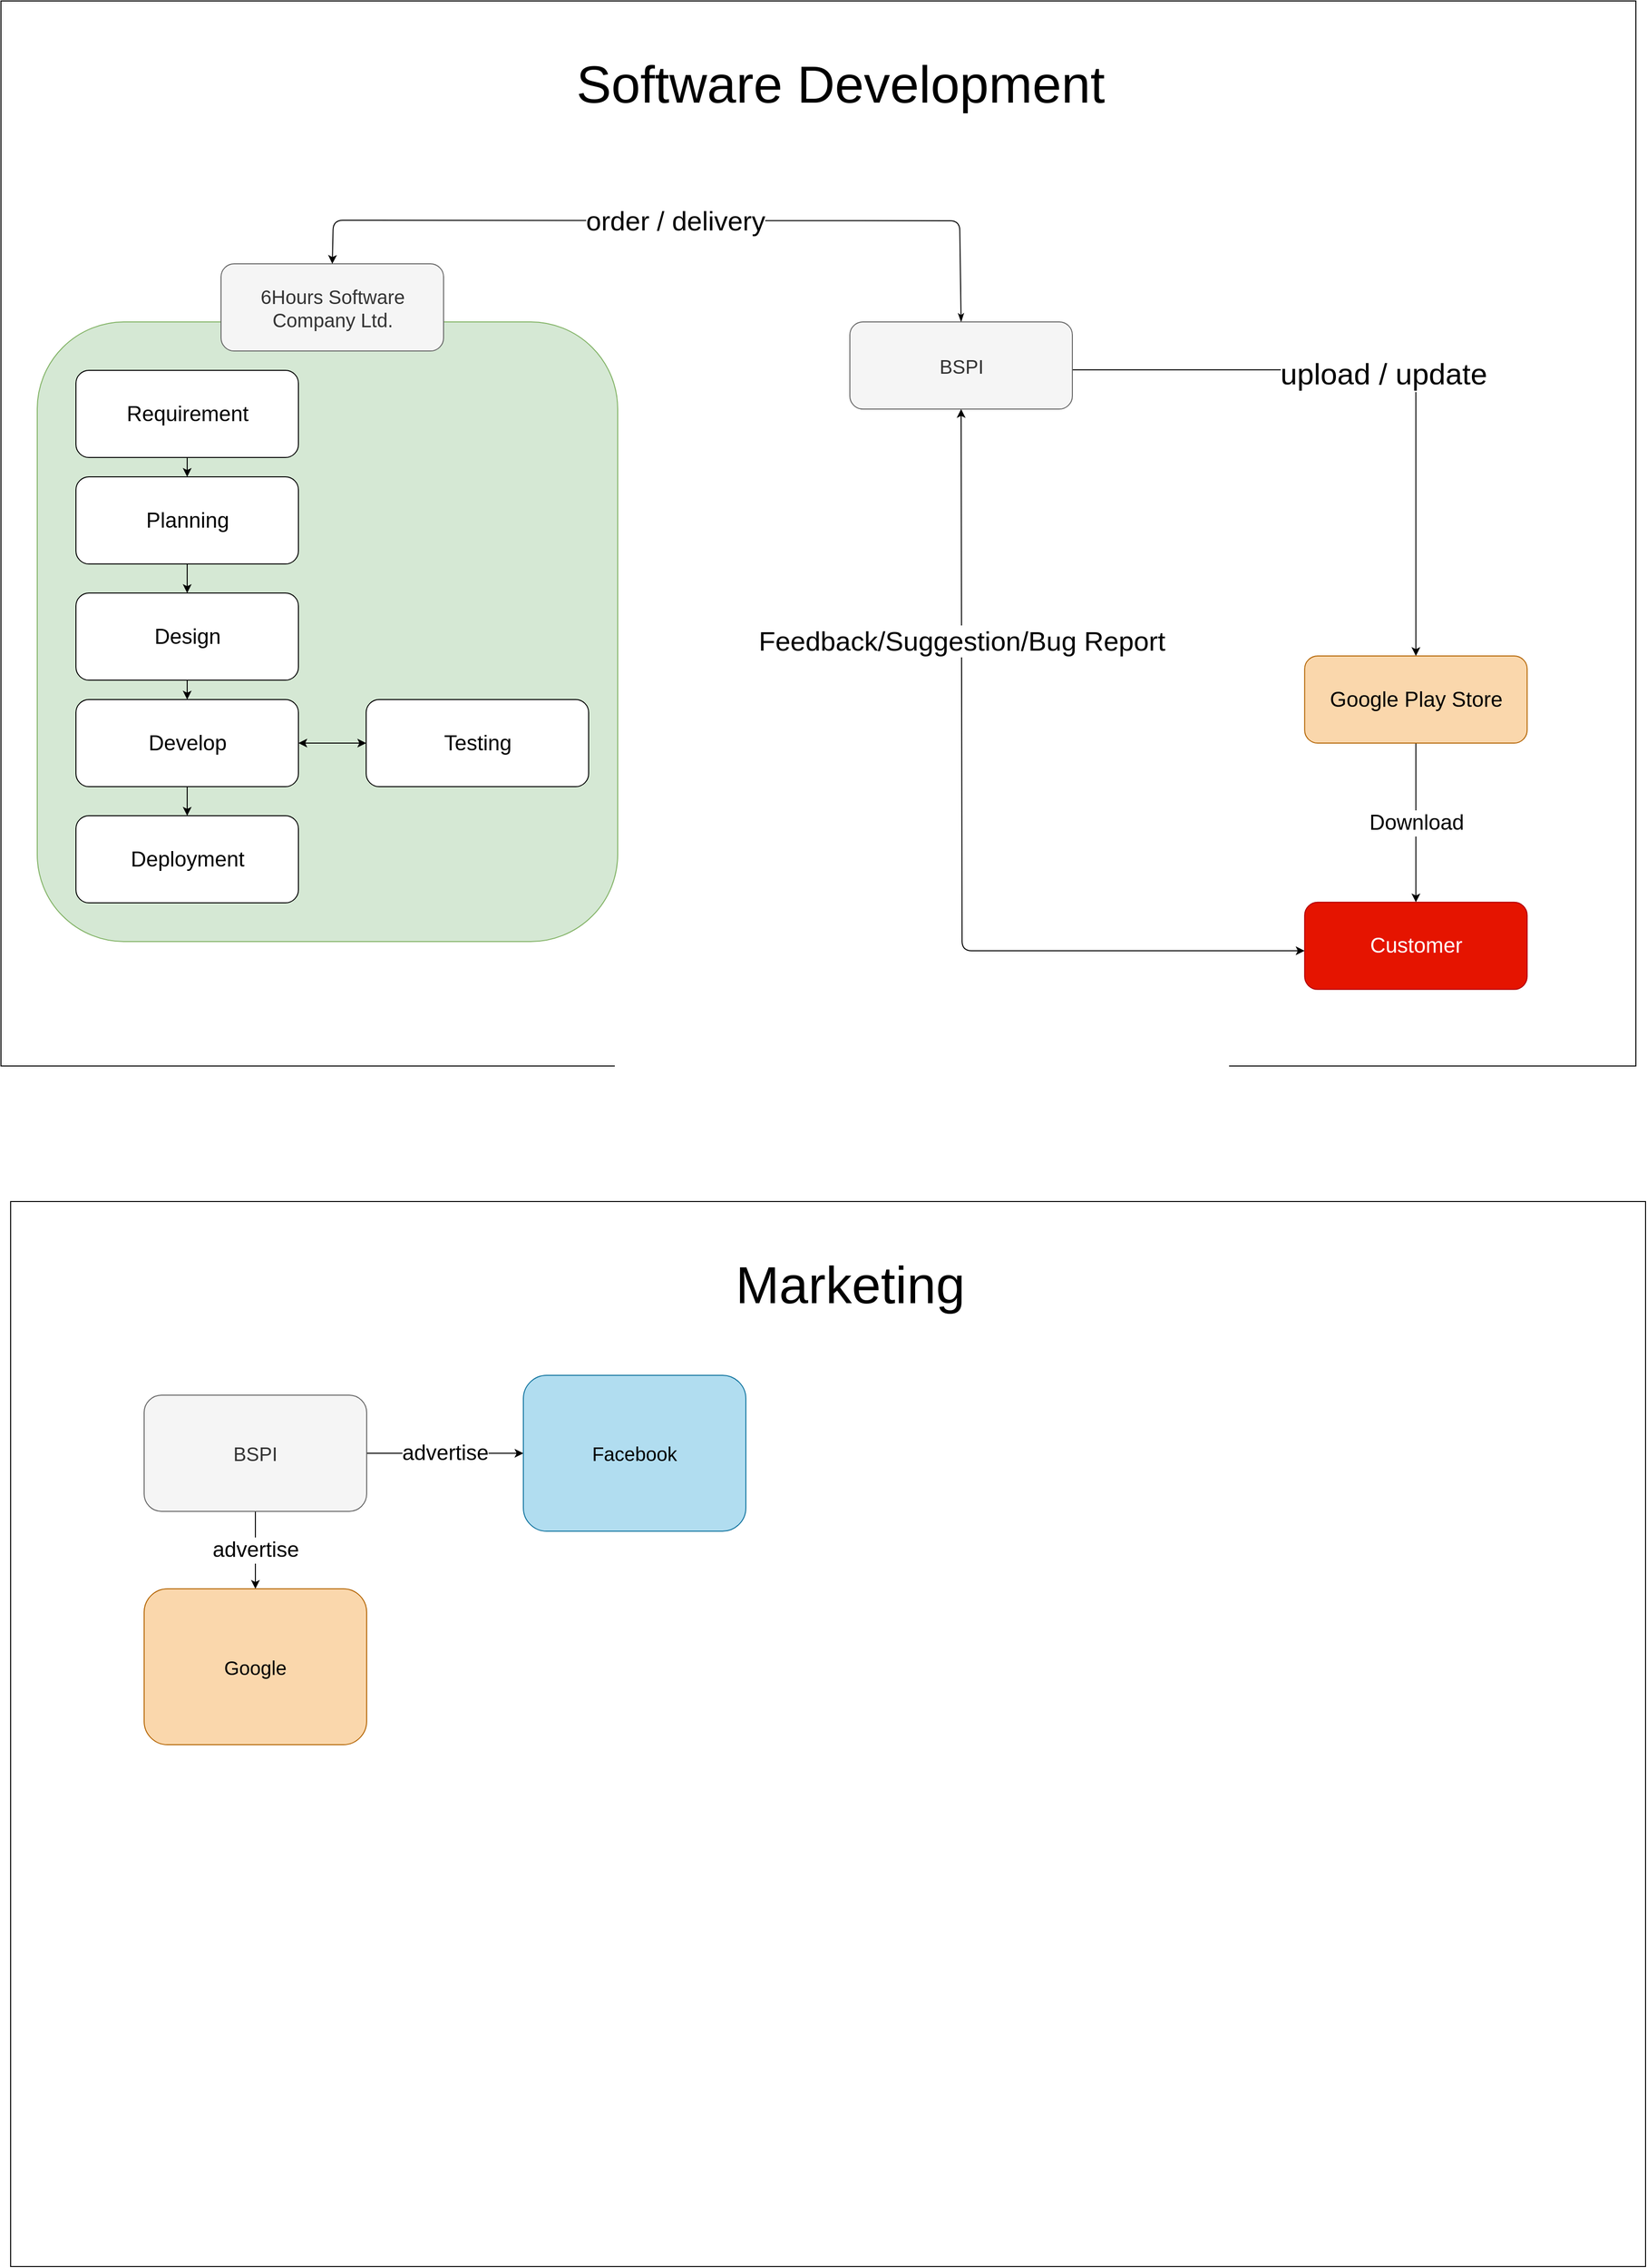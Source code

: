 <mxfile version="10.6.0" type="github"><diagram id="_4Gg-TKVNMU4XP4fb0Fz" name="Page-1"><mxGraphModel dx="2525" dy="1443" grid="1" gridSize="10" guides="1" tooltips="1" connect="1" arrows="1" fold="1" page="1" pageScale="1" pageWidth="850" pageHeight="1100" math="0" shadow="0"><root><mxCell id="0"/><mxCell id="1" parent="0"/><mxCell id="L8AU2VVw_bmX-V4IPNlR-16" value="" style="rounded=0;whiteSpace=wrap;html=1;fontSize=54;" parent="1" vertex="1"><mxGeometry x="40" y="90" width="1690" height="1100" as="geometry"/></mxCell><mxCell id="L8AU2VVw_bmX-V4IPNlR-5" value="upload / update" style="edgeStyle=orthogonalEdgeStyle;rounded=0;orthogonalLoop=1;jettySize=auto;html=1;entryX=0.5;entryY=0;entryDx=0;entryDy=0;fontSize=31;exitX=0;exitY=0.75;exitDx=0;exitDy=0;" parent="1" source="JvbYvJGQFCC8Bi67AofF-60" target="JvbYvJGQFCC8Bi67AofF-19" edge="1"><mxGeometry x="0.266" y="-4" relative="1" as="geometry"><Array as="points"><mxPoint x="917.5" y="471"/><mxPoint x="1503.5" y="471"/></Array><mxPoint as="offset"/></mxGeometry></mxCell><mxCell id="JvbYvJGQFCC8Bi67AofF-9" value="" style="rounded=1;whiteSpace=wrap;html=1;fillColor=#d5e8d4;strokeColor=#82b366;" parent="1" vertex="1"><mxGeometry x="77.5" y="421.5" width="600" height="640" as="geometry"/></mxCell><mxCell id="cOc5OjOTB0Sk3N7PSCbI-2" value="6Hours Software Company Ltd." style="rounded=1;whiteSpace=wrap;html=1;fontSize=20;fillColor=#f5f5f5;strokeColor=#666666;fontColor=#333333;" parent="1" vertex="1"><mxGeometry x="267.5" y="361.5" width="230" height="90" as="geometry"/></mxCell><mxCell id="JvbYvJGQFCC8Bi67AofF-1" value="&lt;div style=&quot;font-size: 22px;&quot;&gt;Requirement&lt;/div&gt;" style="rounded=1;whiteSpace=wrap;html=1;fontSize=22;" parent="1" vertex="1"><mxGeometry x="117.5" y="471.5" width="230" height="90" as="geometry"/></mxCell><mxCell id="JvbYvJGQFCC8Bi67AofF-49" style="edgeStyle=orthogonalEdgeStyle;rounded=0;orthogonalLoop=1;jettySize=auto;html=1;exitX=0.5;exitY=1;exitDx=0;exitDy=0;entryX=0.5;entryY=0;entryDx=0;entryDy=0;fontSize=22;" parent="1" source="JvbYvJGQFCC8Bi67AofF-2" target="JvbYvJGQFCC8Bi67AofF-3" edge="1"><mxGeometry relative="1" as="geometry"/></mxCell><mxCell id="JvbYvJGQFCC8Bi67AofF-2" value="&lt;div style=&quot;font-size: 22px;&quot;&gt;Planning&lt;/div&gt;" style="rounded=1;whiteSpace=wrap;html=1;fontSize=22;" parent="1" vertex="1"><mxGeometry x="117.5" y="581.5" width="230" height="90" as="geometry"/></mxCell><mxCell id="JvbYvJGQFCC8Bi67AofF-50" style="edgeStyle=orthogonalEdgeStyle;rounded=0;orthogonalLoop=1;jettySize=auto;html=1;exitX=0.5;exitY=1;exitDx=0;exitDy=0;entryX=0.5;entryY=0;entryDx=0;entryDy=0;fontSize=22;" parent="1" source="JvbYvJGQFCC8Bi67AofF-3" target="JvbYvJGQFCC8Bi67AofF-4" edge="1"><mxGeometry relative="1" as="geometry"/></mxCell><mxCell id="JvbYvJGQFCC8Bi67AofF-3" value="Design" style="rounded=1;whiteSpace=wrap;html=1;fontSize=22;" parent="1" vertex="1"><mxGeometry x="117.5" y="701.5" width="230" height="90" as="geometry"/></mxCell><mxCell id="JvbYvJGQFCC8Bi67AofF-51" style="edgeStyle=orthogonalEdgeStyle;rounded=0;orthogonalLoop=1;jettySize=auto;html=1;exitX=0.5;exitY=1;exitDx=0;exitDy=0;entryX=0.5;entryY=0;entryDx=0;entryDy=0;fontSize=22;" parent="1" source="JvbYvJGQFCC8Bi67AofF-4" target="JvbYvJGQFCC8Bi67AofF-6" edge="1"><mxGeometry relative="1" as="geometry"/></mxCell><mxCell id="JvbYvJGQFCC8Bi67AofF-4" value="&lt;div style=&quot;font-size: 22px;&quot;&gt;Develop&lt;/div&gt;" style="rounded=1;whiteSpace=wrap;html=1;fontSize=22;" parent="1" vertex="1"><mxGeometry x="117.5" y="811.5" width="230" height="90" as="geometry"/></mxCell><mxCell id="JvbYvJGQFCC8Bi67AofF-5" value="Testing" style="rounded=1;whiteSpace=wrap;html=1;fontSize=22;" parent="1" vertex="1"><mxGeometry x="417.5" y="811.5" width="230" height="90" as="geometry"/></mxCell><mxCell id="JvbYvJGQFCC8Bi67AofF-6" value="Deployment" style="rounded=1;whiteSpace=wrap;html=1;fontSize=22;" parent="1" vertex="1"><mxGeometry x="117.5" y="931.5" width="230" height="90" as="geometry"/></mxCell><mxCell id="JvbYvJGQFCC8Bi67AofF-7" value="" style="endArrow=classic;startArrow=classic;html=1;entryX=0;entryY=0.5;entryDx=0;entryDy=0;exitX=1;exitY=0.5;exitDx=0;exitDy=0;" parent="1" source="JvbYvJGQFCC8Bi67AofF-4" target="JvbYvJGQFCC8Bi67AofF-5" edge="1"><mxGeometry width="50" height="50" relative="1" as="geometry"><mxPoint x="117.5" y="1091.5" as="sourcePoint"/><mxPoint x="167.5" y="1041.5" as="targetPoint"/></mxGeometry></mxCell><mxCell id="JvbYvJGQFCC8Bi67AofF-37" value="Download" style="edgeStyle=orthogonalEdgeStyle;rounded=0;orthogonalLoop=1;jettySize=auto;html=1;fontSize=22;" parent="1" source="JvbYvJGQFCC8Bi67AofF-19" target="JvbYvJGQFCC8Bi67AofF-36" edge="1"><mxGeometry relative="1" as="geometry"/></mxCell><mxCell id="JvbYvJGQFCC8Bi67AofF-19" value="&lt;div style=&quot;font-size: 22px;&quot;&gt;Google Play Store&lt;/div&gt;" style="rounded=1;whiteSpace=wrap;html=1;fontSize=22;fillColor=#fad7ac;strokeColor=#b46504;" parent="1" vertex="1"><mxGeometry x="1387.618" y="766.5" width="230" height="90" as="geometry"/></mxCell><mxCell id="JvbYvJGQFCC8Bi67AofF-36" value="Customer" style="rounded=1;whiteSpace=wrap;html=1;fontSize=22;fillColor=#e51400;strokeColor=#B20000;fontColor=#ffffff;" parent="1" vertex="1"><mxGeometry x="1387.618" y="1020.929" width="230" height="90" as="geometry"/></mxCell><mxCell id="JvbYvJGQFCC8Bi67AofF-25" value="order / delivery" style="endArrow=classic;html=1;exitX=0.5;exitY=0;exitDx=0;exitDy=0;entryX=0.5;entryY=0;entryDx=0;entryDy=0;fontSize=28;startArrow=classicThin;startFill=1;" parent="1" source="JvbYvJGQFCC8Bi67AofF-60" target="cOc5OjOTB0Sk3N7PSCbI-2" edge="1"><mxGeometry width="50" height="50" relative="1" as="geometry"><mxPoint x="77.5" y="1141.5" as="sourcePoint"/><mxPoint x="127.5" y="1091.5" as="targetPoint"/><Array as="points"><mxPoint x="1031" y="317"/><mxPoint x="383.5" y="316.5"/></Array></mxGeometry></mxCell><mxCell id="JvbYvJGQFCC8Bi67AofF-46" value="" style="endArrow=classic;html=1;fontSize=22;entryX=0.5;entryY=0;entryDx=0;entryDy=0;exitX=0.5;exitY=1;exitDx=0;exitDy=0;" parent="1" source="JvbYvJGQFCC8Bi67AofF-1" target="JvbYvJGQFCC8Bi67AofF-2" edge="1"><mxGeometry width="50" height="50" relative="1" as="geometry"><mxPoint x="77.5" y="1271.5" as="sourcePoint"/><mxPoint x="127.5" y="1221.5" as="targetPoint"/></mxGeometry></mxCell><mxCell id="JvbYvJGQFCC8Bi67AofF-57" value="Feedback/Suggestion/Bug Report" style="endArrow=classic;startArrow=classic;html=1;fontSize=28;exitX=0.5;exitY=1;exitDx=0;exitDy=0;" parent="1" source="JvbYvJGQFCC8Bi67AofF-60" edge="1"><mxGeometry x="-0.477" width="50" height="50" relative="1" as="geometry"><mxPoint x="1091.5" y="741" as="sourcePoint"/><mxPoint x="1387.5" y="1071" as="targetPoint"/><Array as="points"><mxPoint x="1033.5" y="1071"/></Array><mxPoint y="1" as="offset"/></mxGeometry></mxCell><mxCell id="JvbYvJGQFCC8Bi67AofF-60" value="BSPI" style="rounded=1;whiteSpace=wrap;html=1;fontSize=20;fillColor=#f5f5f5;strokeColor=#666666;fontColor=#333333;" parent="1" vertex="1"><mxGeometry x="917.5" y="421.5" width="230" height="90" as="geometry"/></mxCell><mxCell id="L8AU2VVw_bmX-V4IPNlR-12" value="Software Development" style="text;html=1;strokeColor=none;fillColor=none;align=center;verticalAlign=middle;whiteSpace=wrap;rounded=0;fontSize=54;fontStyle=0" parent="1" vertex="1"><mxGeometry x="497.5" y="101" width="820" height="150" as="geometry"/></mxCell><mxCell id="L8AU2VVw_bmX-V4IPNlR-17" value="" style="rounded=0;whiteSpace=wrap;html=1;fontSize=54;" parent="1" vertex="1"><mxGeometry x="50" y="1330" width="1690" height="1100" as="geometry"/></mxCell><mxCell id="L8AU2VVw_bmX-V4IPNlR-18" value="Marketing" style="text;html=1;strokeColor=none;fillColor=none;align=center;verticalAlign=middle;whiteSpace=wrap;rounded=0;fontSize=54;fontStyle=0" parent="1" vertex="1"><mxGeometry x="507.5" y="1341" width="820" height="150" as="geometry"/></mxCell><mxCell id="L8AU2VVw_bmX-V4IPNlR-21" value="advertise" style="edgeStyle=orthogonalEdgeStyle;rounded=0;orthogonalLoop=1;jettySize=auto;html=1;startArrow=none;startFill=0;fontSize=22;" parent="1" source="L8AU2VVw_bmX-V4IPNlR-19" target="L8AU2VVw_bmX-V4IPNlR-20" edge="1"><mxGeometry relative="1" as="geometry"/></mxCell><mxCell id="L8AU2VVw_bmX-V4IPNlR-23" value="advertise" style="edgeStyle=orthogonalEdgeStyle;rounded=0;orthogonalLoop=1;jettySize=auto;html=1;startArrow=none;startFill=0;fontSize=22;" parent="1" source="L8AU2VVw_bmX-V4IPNlR-19" target="L8AU2VVw_bmX-V4IPNlR-22" edge="1"><mxGeometry relative="1" as="geometry"/></mxCell><mxCell id="L8AU2VVw_bmX-V4IPNlR-19" value="BSPI" style="rounded=1;whiteSpace=wrap;html=1;fontSize=20;fillColor=#f5f5f5;strokeColor=#666666;fontColor=#333333;" parent="1" vertex="1"><mxGeometry x="188" y="1530" width="230" height="120" as="geometry"/></mxCell><mxCell id="L8AU2VVw_bmX-V4IPNlR-22" value="Facebook" style="rounded=1;whiteSpace=wrap;html=1;fontSize=20;fillColor=#b1ddf0;strokeColor=#10739e;" parent="1" vertex="1"><mxGeometry x="580" y="1509.5" width="230" height="161" as="geometry"/></mxCell><mxCell id="L8AU2VVw_bmX-V4IPNlR-20" value="Google" style="rounded=1;whiteSpace=wrap;html=1;fontSize=20;fillColor=#fad7ac;strokeColor=#b46504;" parent="1" vertex="1"><mxGeometry x="188" y="1730" width="230" height="161" as="geometry"/></mxCell></root></mxGraphModel></diagram></mxfile>